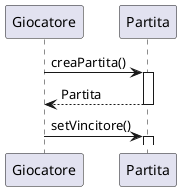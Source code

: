 @startuml
Giocatore -> Partita ++: creaPartita()
return Partita

Giocatore -> Partita ++: setVincitore()


@enduml
